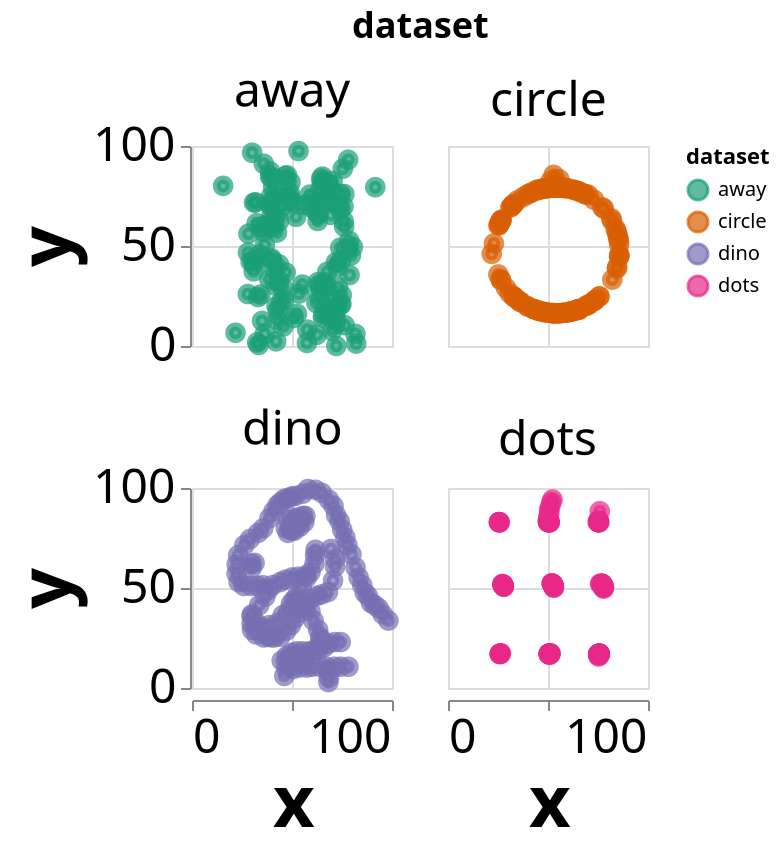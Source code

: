 {
  "config": {
    "view": {
      "width": 400,
      "height": 300
    },
    "mark": {
      "tooltip": null
    },
    "axis": {
      "labelFontSize": 24,
      "titleFontSize": 36
    },
    "header": {
      "labelFontSize": 24,
      "titleFontSize": 18
    }
  },
  "data": {
    "name": "data-1491a0a30c1c0eaca4dd1442aaa3a25f"
  },
  "facet": {
    "type": "nominal",
    "field": "dataset"
  },
  "spec": {
    "mark": "point",
    "encoding": {
      "color": {
        "type": "nominal",
        "field": "dataset",
        "scale": {
          "scheme": "dark2"
        }
      },
      "fill": {
        "type": "nominal",
        "field": "dataset",
        "scale": {
          "scheme": "dark2"
        }
      },
      "size": {
        "value": 40
      },
      "stroke": {
        "type": "nominal",
        "field": "dataset",
        "scale": {
          "scheme": "dark2"
        }
      },
      "strokeWidth": {
        "value": 4
      },
      "x": {
        "type": "quantitative",
        "field": "x"
      },
      "y": {
        "type": "quantitative",
        "field": "y"
      }
    },
    "height": 100,
    "width": 100
  },
  "columns": 2,
  "$schema": "https://vega.github.io/schema/vega-lite/v5.json",
  "datasets": {
    "data-1491a0a30c1c0eaca4dd1442aaa3a25f": [
      {
        "dataset": "dino",
        "x": 55.3846,
        "y": 97.1795
      },
      {
        "dataset": "dino",
        "x": 51.5385,
        "y": 96.0256
      },
      {
        "dataset": "dino",
        "x": 46.1538,
        "y": 94.4872
      },
      {
        "dataset": "dino",
        "x": 42.8205,
        "y": 91.4103
      },
      {
        "dataset": "dino",
        "x": 40.7692,
        "y": 88.3333
      },
      {
        "dataset": "dino",
        "x": 38.7179,
        "y": 84.8718
      },
      {
        "dataset": "dino",
        "x": 35.641,
        "y": 79.8718
      },
      {
        "dataset": "dino",
        "x": 33.0769,
        "y": 77.5641
      },
      {
        "dataset": "dino",
        "x": 28.9744,
        "y": 74.4872
      },
      {
        "dataset": "dino",
        "x": 26.1538,
        "y": 71.4103
      },
      {
        "dataset": "dino",
        "x": 23.0769,
        "y": 66.4103
      },
      {
        "dataset": "dino",
        "x": 22.3077,
        "y": 61.7949
      },
      {
        "dataset": "dino",
        "x": 22.3077,
        "y": 57.1795
      },
      {
        "dataset": "dino",
        "x": 23.3333,
        "y": 52.9487
      },
      {
        "dataset": "dino",
        "x": 25.8974,
        "y": 51.0256
      },
      {
        "dataset": "dino",
        "x": 29.4872,
        "y": 51.0256
      },
      {
        "dataset": "dino",
        "x": 32.8205,
        "y": 51.0256
      },
      {
        "dataset": "dino",
        "x": 35.3846,
        "y": 51.4103
      },
      {
        "dataset": "dino",
        "x": 40.2564,
        "y": 51.4103
      },
      {
        "dataset": "dino",
        "x": 44.1026,
        "y": 52.9487
      },
      {
        "dataset": "dino",
        "x": 46.6667,
        "y": 54.1026
      },
      {
        "dataset": "dino",
        "x": 50.0,
        "y": 55.2564
      },
      {
        "dataset": "dino",
        "x": 53.0769,
        "y": 55.641000000000005
      },
      {
        "dataset": "dino",
        "x": 56.6667,
        "y": 56.0256
      },
      {
        "dataset": "dino",
        "x": 59.2308,
        "y": 57.9487
      },
      {
        "dataset": "dino",
        "x": 61.2821,
        "y": 62.1795
      },
      {
        "dataset": "dino",
        "x": 61.5385,
        "y": 66.4103
      },
      {
        "dataset": "dino",
        "x": 61.7949,
        "y": 69.1026
      },
      {
        "dataset": "dino",
        "x": 57.4359,
        "y": 55.2564
      },
      {
        "dataset": "dino",
        "x": 54.8718,
        "y": 49.8718
      },
      {
        "dataset": "dino",
        "x": 52.5641,
        "y": 46.0256
      },
      {
        "dataset": "dino",
        "x": 48.2051,
        "y": 38.3333
      },
      {
        "dataset": "dino",
        "x": 49.4872,
        "y": 42.1795
      },
      {
        "dataset": "dino",
        "x": 51.0256,
        "y": 44.1026
      },
      {
        "dataset": "dino",
        "x": 45.3846,
        "y": 36.4103
      },
      {
        "dataset": "dino",
        "x": 42.8205,
        "y": 32.5641
      },
      {
        "dataset": "dino",
        "x": 38.7179,
        "y": 31.4103
      },
      {
        "dataset": "dino",
        "x": 35.1282,
        "y": 30.2564
      },
      {
        "dataset": "dino",
        "x": 32.5641,
        "y": 32.1795
      },
      {
        "dataset": "dino",
        "x": 30.0,
        "y": 36.7949
      },
      {
        "dataset": "dino",
        "x": 33.5897,
        "y": 41.4103
      },
      {
        "dataset": "dino",
        "x": 36.6667,
        "y": 45.641000000000005
      },
      {
        "dataset": "dino",
        "x": 38.2051,
        "y": 49.1026
      },
      {
        "dataset": "dino",
        "x": 29.7436,
        "y": 36.0256
      },
      {
        "dataset": "dino",
        "x": 29.7436,
        "y": 32.1795
      },
      {
        "dataset": "dino",
        "x": 30.0,
        "y": 29.1026
      },
      {
        "dataset": "dino",
        "x": 32.0513,
        "y": 26.7949
      },
      {
        "dataset": "dino",
        "x": 35.8974,
        "y": 25.2564
      },
      {
        "dataset": "dino",
        "x": 41.0256,
        "y": 25.2564
      },
      {
        "dataset": "dino",
        "x": 44.1026,
        "y": 25.641
      },
      {
        "dataset": "dino",
        "x": 47.1795,
        "y": 28.718000000000004
      },
      {
        "dataset": "dino",
        "x": 49.4872,
        "y": 31.4103
      },
      {
        "dataset": "dino",
        "x": 51.5385,
        "y": 34.8718
      },
      {
        "dataset": "dino",
        "x": 53.5897,
        "y": 37.5641
      },
      {
        "dataset": "dino",
        "x": 55.1282,
        "y": 40.641
      },
      {
        "dataset": "dino",
        "x": 56.6667,
        "y": 42.1795
      },
      {
        "dataset": "dino",
        "x": 59.2308,
        "y": 44.4872
      },
      {
        "dataset": "dino",
        "x": 62.3077,
        "y": 46.0256
      },
      {
        "dataset": "dino",
        "x": 64.8718,
        "y": 46.7949
      },
      {
        "dataset": "dino",
        "x": 67.9487,
        "y": 47.9487
      },
      {
        "dataset": "dino",
        "x": 70.5128,
        "y": 53.718
      },
      {
        "dataset": "dino",
        "x": 71.5385,
        "y": 60.641000000000005
      },
      {
        "dataset": "dino",
        "x": 71.5385,
        "y": 64.4872
      },
      {
        "dataset": "dino",
        "x": 69.4872,
        "y": 69.4872
      },
      {
        "dataset": "dino",
        "x": 46.9231,
        "y": 79.8718
      },
      {
        "dataset": "dino",
        "x": 48.2051,
        "y": 84.1026
      },
      {
        "dataset": "dino",
        "x": 50.0,
        "y": 85.2564
      },
      {
        "dataset": "dino",
        "x": 53.0769,
        "y": 85.2564
      },
      {
        "dataset": "dino",
        "x": 55.3846,
        "y": 86.0256
      },
      {
        "dataset": "dino",
        "x": 56.6667,
        "y": 86.0256
      },
      {
        "dataset": "dino",
        "x": 56.1538,
        "y": 82.9487
      },
      {
        "dataset": "dino",
        "x": 53.8462,
        "y": 80.641
      },
      {
        "dataset": "dino",
        "x": 51.2821,
        "y": 78.718
      },
      {
        "dataset": "dino",
        "x": 50.0,
        "y": 78.718
      },
      {
        "dataset": "dino",
        "x": 47.9487,
        "y": 77.5641
      },
      {
        "dataset": "dino",
        "x": 29.7436,
        "y": 59.8718
      },
      {
        "dataset": "dino",
        "x": 29.7436,
        "y": 62.1795
      },
      {
        "dataset": "dino",
        "x": 31.2821,
        "y": 62.5641
      },
      {
        "dataset": "dino",
        "x": 57.9487,
        "y": 99.4872
      },
      {
        "dataset": "dino",
        "x": 61.7949,
        "y": 99.1026
      },
      {
        "dataset": "dino",
        "x": 64.8718,
        "y": 97.5641
      },
      {
        "dataset": "dino",
        "x": 68.4615,
        "y": 94.1026
      },
      {
        "dataset": "dino",
        "x": 70.7692,
        "y": 91.0256
      },
      {
        "dataset": "dino",
        "x": 72.0513,
        "y": 86.4103
      },
      {
        "dataset": "dino",
        "x": 73.8462,
        "y": 83.3333
      },
      {
        "dataset": "dino",
        "x": 75.1282,
        "y": 79.1026
      },
      {
        "dataset": "dino",
        "x": 76.6667,
        "y": 75.2564
      },
      {
        "dataset": "dino",
        "x": 77.6923,
        "y": 71.4103
      },
      {
        "dataset": "dino",
        "x": 79.7436,
        "y": 66.7949
      },
      {
        "dataset": "dino",
        "x": 81.7949,
        "y": 60.2564
      },
      {
        "dataset": "dino",
        "x": 83.3333,
        "y": 55.2564
      },
      {
        "dataset": "dino",
        "x": 85.1282,
        "y": 51.4103
      },
      {
        "dataset": "dino",
        "x": 86.4103,
        "y": 47.5641
      },
      {
        "dataset": "dino",
        "x": 87.9487,
        "y": 46.0256
      },
      {
        "dataset": "dino",
        "x": 89.4872,
        "y": 42.5641
      },
      {
        "dataset": "dino",
        "x": 93.3333,
        "y": 39.8718
      },
      {
        "dataset": "dino",
        "x": 95.3846,
        "y": 36.7949
      },
      {
        "dataset": "dino",
        "x": 98.2051,
        "y": 33.718
      },
      {
        "dataset": "dino",
        "x": 56.6667,
        "y": 40.641
      },
      {
        "dataset": "dino",
        "x": 59.2308,
        "y": 38.3333
      },
      {
        "dataset": "dino",
        "x": 60.7692,
        "y": 33.718
      },
      {
        "dataset": "dino",
        "x": 63.0769,
        "y": 29.1026
      },
      {
        "dataset": "dino",
        "x": 64.1026,
        "y": 25.2564
      },
      {
        "dataset": "dino",
        "x": 64.359,
        "y": 24.1026
      },
      {
        "dataset": "dino",
        "x": 74.359,
        "y": 22.9487
      },
      {
        "dataset": "dino",
        "x": 71.2821,
        "y": 22.9487
      },
      {
        "dataset": "dino",
        "x": 67.9487,
        "y": 22.1795
      },
      {
        "dataset": "dino",
        "x": 65.8974,
        "y": 20.2564
      },
      {
        "dataset": "dino",
        "x": 63.0769,
        "y": 19.1026
      },
      {
        "dataset": "dino",
        "x": 61.2821,
        "y": 19.1026
      },
      {
        "dataset": "dino",
        "x": 58.7179,
        "y": 18.3333
      },
      {
        "dataset": "dino",
        "x": 55.1282,
        "y": 18.3333
      },
      {
        "dataset": "dino",
        "x": 52.3077,
        "y": 18.3333
      },
      {
        "dataset": "dino",
        "x": 49.7436,
        "y": 17.5641
      },
      {
        "dataset": "dino",
        "x": 47.4359,
        "y": 16.0256
      },
      {
        "dataset": "dino",
        "x": 44.8718,
        "y": 13.718
      },
      {
        "dataset": "dino",
        "x": 48.7179,
        "y": 14.8718
      },
      {
        "dataset": "dino",
        "x": 51.2821,
        "y": 14.8718
      },
      {
        "dataset": "dino",
        "x": 54.1026,
        "y": 14.8718
      },
      {
        "dataset": "dino",
        "x": 56.1538,
        "y": 14.1026
      },
      {
        "dataset": "dino",
        "x": 52.0513,
        "y": 12.5641
      },
      {
        "dataset": "dino",
        "x": 48.7179,
        "y": 11.0256
      },
      {
        "dataset": "dino",
        "x": 47.1795,
        "y": 9.8718
      },
      {
        "dataset": "dino",
        "x": 46.1538,
        "y": 6.0256
      },
      {
        "dataset": "dino",
        "x": 50.5128,
        "y": 9.4872
      },
      {
        "dataset": "dino",
        "x": 53.8462,
        "y": 10.2564
      },
      {
        "dataset": "dino",
        "x": 57.4359,
        "y": 10.2564
      },
      {
        "dataset": "dino",
        "x": 60.0,
        "y": 10.640999999999998
      },
      {
        "dataset": "dino",
        "x": 64.1026,
        "y": 10.640999999999998
      },
      {
        "dataset": "dino",
        "x": 66.9231,
        "y": 10.640999999999998
      },
      {
        "dataset": "dino",
        "x": 71.2821,
        "y": 10.640999999999998
      },
      {
        "dataset": "dino",
        "x": 74.359,
        "y": 10.640999999999998
      },
      {
        "dataset": "dino",
        "x": 78.2051,
        "y": 10.640999999999998
      },
      {
        "dataset": "dino",
        "x": 67.9487,
        "y": 8.718
      },
      {
        "dataset": "dino",
        "x": 68.4615,
        "y": 5.2564
      },
      {
        "dataset": "dino",
        "x": 68.2051,
        "y": 2.9487
      },
      {
        "dataset": "dino",
        "x": 37.6923,
        "y": 25.7692
      },
      {
        "dataset": "dino",
        "x": 39.4872,
        "y": 25.3846
      },
      {
        "dataset": "dino",
        "x": 91.2821,
        "y": 41.5385
      },
      {
        "dataset": "dino",
        "x": 50.0,
        "y": 95.7692
      },
      {
        "dataset": "dino",
        "x": 47.9487,
        "y": 95.0
      },
      {
        "dataset": "dino",
        "x": 44.1026,
        "y": 92.6923
      },
      {
        "dataset": "away",
        "x": 32.331110226599996,
        "y": 61.411101248
      },
      {
        "dataset": "away",
        "x": 53.4214628807,
        "y": 26.1868803879
      },
      {
        "dataset": "away",
        "x": 63.92020226,
        "y": 30.8321939163
      },
      {
        "dataset": "away",
        "x": 70.2895057187,
        "y": 82.5336485877
      },
      {
        "dataset": "away",
        "x": 34.1188302357,
        "y": 45.7345513203
      },
      {
        "dataset": "away",
        "x": 67.6707164012,
        "y": 37.110947969
      },
      {
        "dataset": "away",
        "x": 53.259129405500005,
        "y": 97.4757710964
      },
      {
        "dataset": "away",
        "x": 63.5149808671,
        "y": 25.1000785788
      },
      {
        "dataset": "away",
        "x": 67.9805388133,
        "y": 80.9571652197
      },
      {
        "dataset": "away",
        "x": 67.3724659005,
        "y": 29.720400203
      },
      {
        "dataset": "away",
        "x": 15.5607495229,
        "y": 80.0656402858
      },
      {
        "dataset": "away",
        "x": 71.7907676942,
        "y": 71.0654666627
      },
      {
        "dataset": "away",
        "x": 70.2425464362,
        "y": 24.1095975542
      },
      {
        "dataset": "away",
        "x": 64.93743554439999,
        "y": 81.5542049945
      },
      {
        "dataset": "away",
        "x": 62.2135245453,
        "y": 21.475838996900002
      },
      {
        "dataset": "away",
        "x": 67.26940047720001,
        "y": 18.7089683725
      },
      {
        "dataset": "away",
        "x": 40.5701970446,
        "y": 79.37296347520001
      },
      {
        "dataset": "away",
        "x": 74.7411813341,
        "y": 21.1016372041
      },
      {
        "dataset": "away",
        "x": 71.7683189223,
        "y": 20.011061842300002
      },
      {
        "dataset": "away",
        "x": 76.1669198143,
        "y": 75.9361704048
      },
      {
        "dataset": "away",
        "x": 65.6236574431,
        "y": 15.5828033531
      },
      {
        "dataset": "away",
        "x": 50.850633639399994,
        "y": 13.9876016304
      },
      {
        "dataset": "away",
        "x": 33.0240700249,
        "y": 24.4678303872
      },
      {
        "dataset": "away",
        "x": 39.7063261674,
        "y": 84.2752871038
      },
      {
        "dataset": "away",
        "x": 45.5964849542,
        "y": 9.76334884943
      },
      {
        "dataset": "away",
        "x": 42.9680469104,
        "y": 17.945458396099998
      },
      {
        "dataset": "away",
        "x": 52.4944067819,
        "y": 16.0511142003
      },
      {
        "dataset": "away",
        "x": 46.0822757831,
        "y": 23.1104578154
      },
      {
        "dataset": "away",
        "x": 74.2477082092,
        "y": 20.314187812
      },
      {
        "dataset": "away",
        "x": 64.5682641863,
        "y": 83.6396338956
      },
      {
        "dataset": "away",
        "x": 74.02169390579999,
        "y": 76.1282745076
      },
      {
        "dataset": "away",
        "x": 62.3911805626,
        "y": 5.623070760730001
      },
      {
        "dataset": "away",
        "x": 74.189036683,
        "y": 68.13358322229999
      },
      {
        "dataset": "away",
        "x": 28.2367819396,
        "y": 56.1395964513
      },
      {
        "dataset": "away",
        "x": 75.7719387944,
        "y": 69.8292300322
      },
      {
        "dataset": "away",
        "x": 75.8552294691,
        "y": 62.5170442862
      },
      {
        "dataset": "away",
        "x": 65.9708570175,
        "y": 72.7448559954
      },
      {
        "dataset": "away",
        "x": 21.7780404779,
        "y": 6.6166253072800005
      },
      {
        "dataset": "away",
        "x": 67.7597962473,
        "y": 72.4212015285
      },
      {
        "dataset": "away",
        "x": 78.6171953363,
        "y": 52.5752573142
      },
      {
        "dataset": "away",
        "x": 68.5077081898,
        "y": 15.4569189652
      },
      {
        "dataset": "away",
        "x": 74.88502115979999,
        "y": 25.416606323099998
      },
      {
        "dataset": "away",
        "x": 66.4549036599,
        "y": 19.836628654200002
      },
      {
        "dataset": "away",
        "x": 77.31780209850001,
        "y": 48.398346435200004
      },
      {
        "dataset": "away",
        "x": 58.9124603193,
        "y": 75.6677562173
      },
      {
        "dataset": "away",
        "x": 57.617447817,
        "y": 8.194800603189998
      },
      {
        "dataset": "away",
        "x": 76.0882257967,
        "y": 59.679930023500006
      },
      {
        "dataset": "away",
        "x": 57.4660505497,
        "y": 1.50441817488
      },
      {
        "dataset": "away",
        "x": 79.4283834934,
        "y": 45.2107942872
      },
      {
        "dataset": "away",
        "x": 76.3565221496,
        "y": 10.4182411281
      },
      {
        "dataset": "away",
        "x": 64.40507526319999,
        "y": 78.5841760758
      },
      {
        "dataset": "away",
        "x": 40.635041809099995,
        "y": 73.3947503698
      },
      {
        "dataset": "away",
        "x": 43.9498645857,
        "y": 75.9587156671
      },
      {
        "dataset": "away",
        "x": 30.996220579099997,
        "y": 71.694404938
      },
      {
        "dataset": "away",
        "x": 68.2307689907,
        "y": 80.87250166279999
      },
      {
        "dataset": "away",
        "x": 72.0463894612,
        "y": 12.9180067349
      },
      {
        "dataset": "away",
        "x": 46.5927679682,
        "y": 84.9723827774
      },
      {
        "dataset": "away",
        "x": 49.2572183396,
        "y": 81.8814032306
      },
      {
        "dataset": "away",
        "x": 42.7817612539,
        "y": 12.9911884302
      },
      {
        "dataset": "away",
        "x": 65.475952195,
        "y": 14.2745856444
      },
      {
        "dataset": "away",
        "x": 71.96508265439999,
        "y": 17.7102359443
      },
      {
        "dataset": "away",
        "x": 32.1464623358,
        "y": 43.4817094425
      },
      {
        "dataset": "away",
        "x": 31.8384976954,
        "y": 71.8121653901
      },
      {
        "dataset": "away",
        "x": 31.005258257199998,
        "y": 40.682503007
      },
      {
        "dataset": "away",
        "x": 80.47089431890001,
        "y": 49.502148346700004
      },
      {
        "dataset": "away",
        "x": 71.9641671122,
        "y": 41.8742826668
      },
      {
        "dataset": "away",
        "x": 78.0794214417,
        "y": 93.13331676520001
      },
      {
        "dataset": "away",
        "x": 41.6775957748,
        "y": 30.201264084600002
      },
      {
        "dataset": "away",
        "x": 65.953595185,
        "y": 31.147406083499998
      },
      {
        "dataset": "away",
        "x": 62.934459373100005,
        "y": 31.9163906992
      },
      {
        "dataset": "away",
        "x": 64.3737979844,
        "y": 28.8625834061
      },
      {
        "dataset": "away",
        "x": 72.5093283599,
        "y": 39.5401302526
      },
      {
        "dataset": "away",
        "x": 30.052289874099998,
        "y": 96.6175423534
      },
      {
        "dataset": "away",
        "x": 28.0033242354,
        "y": 46.6721919544
      },
      {
        "dataset": "away",
        "x": 75.4012268619,
        "y": 88.6390766207
      },
      {
        "dataset": "away",
        "x": 38.9800154218,
        "y": 87.32216069100001
      },
      {
        "dataset": "away",
        "x": 65.2199135479,
        "y": 84.6829549336
      },
      {
        "dataset": "away",
        "x": 73.0539899616,
        "y": 29.3808085571
      },
      {
        "dataset": "away",
        "x": 34.3983616372,
        "y": 59.5444469033
      },
      {
        "dataset": "away",
        "x": 43.4904501336,
        "y": 40.782542065
      },
      {
        "dataset": "away",
        "x": 55.138737967,
        "y": 30.7257603575
      },
      {
        "dataset": "away",
        "x": 43.6843934333,
        "y": 32.8230098696
      },
      {
        "dataset": "away",
        "x": 35.9036097344,
        "y": 91.11186308010001
      },
      {
        "dataset": "away",
        "x": 45.3780188805,
        "y": 29.1692166544
      },
      {
        "dataset": "away",
        "x": 39.7774828713,
        "y": 43.75581895
      },
      {
        "dataset": "away",
        "x": 38.6644611569,
        "y": 33.3172384774
      },
      {
        "dataset": "away",
        "x": 39.0440366877,
        "y": 84.6760108316
      },
      {
        "dataset": "away",
        "x": 91.6399614428,
        "y": 79.4066030605
      },
      {
        "dataset": "away",
        "x": 47.4881326771,
        "y": 85.3899333808
      },
      {
        "dataset": "away",
        "x": 44.590212576899994,
        "y": 22.0340116412
      },
      {
        "dataset": "away",
        "x": 39.089614547800004,
        "y": 70.4661940802
      },
      {
        "dataset": "away",
        "x": 42.2293783752,
        "y": 19.9140684075
      },
      {
        "dataset": "away",
        "x": 37.0003871448,
        "y": 60.264279248
      },
      {
        "dataset": "away",
        "x": 39.0520864793,
        "y": 70.6525028457
      },
      {
        "dataset": "away",
        "x": 37.4884147432,
        "y": 60.814404851099994
      },
      {
        "dataset": "away",
        "x": 69.3595594592,
        "y": 65.52135459590001
      },
      {
        "dataset": "away",
        "x": 43.542775926000004,
        "y": 62.4603112824
      },
      {
        "dataset": "away",
        "x": 39.8112302539,
        "y": 65.3348328092
      },
      {
        "dataset": "away",
        "x": 70.06892594039999,
        "y": 7.593465608989999
      },
      {
        "dataset": "away",
        "x": 70.04054358239999,
        "y": 77.14380660239999
      },
      {
        "dataset": "away",
        "x": 39.505789079,
        "y": 74.85162721729999
      },
      {
        "dataset": "away",
        "x": 62.5168908529,
        "y": 66.4847322418
      },
      {
        "dataset": "away",
        "x": 72.1399254065,
        "y": 0.015119325155200002
      },
      {
        "dataset": "away",
        "x": 45.2515760666,
        "y": 70.0034213192
      },
      {
        "dataset": "away",
        "x": 42.0633045627,
        "y": 2.33519661206
      },
      {
        "dataset": "away",
        "x": 36.3556951539,
        "y": 6.0058486497
      },
      {
        "dataset": "away",
        "x": 30.3918276596,
        "y": 42.75961287
      },
      {
        "dataset": "away",
        "x": 36.449003854299995,
        "y": 50.5462690659
      },
      {
        "dataset": "away",
        "x": 40.467576002,
        "y": 60.0275120878
      },
      {
        "dataset": "away",
        "x": 81.72461680020001,
        "y": 6.03754484635
      },
      {
        "dataset": "away",
        "x": 48.823197496400006,
        "y": 76.6353305783
      },
      {
        "dataset": "away",
        "x": 35.6205617651,
        "y": 57.286015578900006
      },
      {
        "dataset": "away",
        "x": 50.58396311479999,
        "y": 71.80661610140001
      },
      {
        "dataset": "away",
        "x": 61.8564651063,
        "y": 71.7927431642
      },
      {
        "dataset": "away",
        "x": 39.3237560262,
        "y": 59.3008196656
      },
      {
        "dataset": "away",
        "x": 42.1856791429,
        "y": 66.0348978235
      },
      {
        "dataset": "away",
        "x": 30.8469189898,
        "y": 37.3416401041
      },
      {
        "dataset": "away",
        "x": 29.346200428099998,
        "y": 42.1487418312
      },
      {
        "dataset": "away",
        "x": 82.1105579783,
        "y": 1.21055166293
      },
      {
        "dataset": "away",
        "x": 38.302005808800004,
        "y": 60.0177857932
      },
      {
        "dataset": "away",
        "x": 56.584153021800006,
        "y": 70.512514809
      },
      {
        "dataset": "away",
        "x": 33.339374286500004,
        "y": 0.5091067352
      },
      {
        "dataset": "away",
        "x": 78.7742390407,
        "y": 35.4841012146
      },
      {
        "dataset": "away",
        "x": 27.9226442446,
        "y": 25.986878184400002
      },
      {
        "dataset": "away",
        "x": 71.6978651182,
        "y": 10.868144511099999
      },
      {
        "dataset": "away",
        "x": 74.1383313856,
        "y": 49.1739189791
      },
      {
        "dataset": "away",
        "x": 32.579020066,
        "y": 1.80811559665
      },
      {
        "dataset": "away",
        "x": 59.83218542,
        "y": 69.1525081443
      },
      {
        "dataset": "away",
        "x": 35.030628545700004,
        "y": 12.5366493416
      },
      {
        "dataset": "away",
        "x": 74.3001198284,
        "y": 42.4770945921
      },
      {
        "dataset": "away",
        "x": 63.2501970628,
        "y": 65.95248619659999
      },
      {
        "dataset": "away",
        "x": 34.1730737648,
        "y": 25.693674309200002
      },
      {
        "dataset": "away",
        "x": 40.9138319319,
        "y": 38.559019550900004
      },
      {
        "dataset": "away",
        "x": 62.833293087399994,
        "y": 62.51089422689999
      },
      {
        "dataset": "away",
        "x": 42.476792380300004,
        "y": 56.7312899691
      },
      {
        "dataset": "away",
        "x": 52.0334562787,
        "y": 64.5666620298
      },
      {
        "dataset": "away",
        "x": 48.9070429644,
        "y": 74.2877488252
      },
      {
        "dataset": "away",
        "x": 59.8518383854,
        "y": 72.9583909677
      },
      {
        "dataset": "away",
        "x": 48.9604602016,
        "y": 72.6295257275
      },
      {
        "dataset": "away",
        "x": 46.8448551673,
        "y": 36.7917136918
      },
      {
        "dataset": "away",
        "x": 39.9630215796,
        "y": 42.9449148487
      },
      {
        "dataset": "away",
        "x": 66.704943997,
        "y": 32.0150954299
      },
      {
        "dataset": "dots",
        "x": 51.1479167122,
        "y": 90.86741233129999
      },
      {
        "dataset": "dots",
        "x": 50.5171258092,
        "y": 89.1023945866
      },
      {
        "dataset": "dots",
        "x": 50.2074801993,
        "y": 85.4600473951
      },
      {
        "dataset": "dots",
        "x": 50.0694819181,
        "y": 83.0576695262
      },
      {
        "dataset": "dots",
        "x": 50.562846338599996,
        "y": 82.9378217764
      },
      {
        "dataset": "dots",
        "x": 50.288527801,
        "y": 82.9752535659
      },
      {
        "dataset": "dots",
        "x": 25.5834750822,
        "y": 82.9148911324
      },
      {
        "dataset": "dots",
        "x": 25.4835833896,
        "y": 82.929084979
      },
      {
        "dataset": "dots",
        "x": 25.443525704899997,
        "y": 82.8742004973
      },
      {
        "dataset": "dots",
        "x": 25.565113423699998,
        "y": 82.9240977704
      },
      {
        "dataset": "dots",
        "x": 25.9288442731,
        "y": 82.8211841087
      },
      {
        "dataset": "dots",
        "x": 27.5514782612,
        "y": 51.487386530600006
      },
      {
        "dataset": "dots",
        "x": 27.530466369299997,
        "y": 51.4148465629
      },
      {
        "dataset": "dots",
        "x": 27.095570360500002,
        "y": 52.0767994399
      },
      {
        "dataset": "dots",
        "x": 27.4392496133,
        "y": 51.712079052700005
      },
      {
        "dataset": "dots",
        "x": 27.8782642594,
        "y": 50.70890793
      },
      {
        "dataset": "dots",
        "x": 27.3388689181,
        "y": 51.653046754399995
      },
      {
        "dataset": "dots",
        "x": 27.6784029741,
        "y": 51.1819891691
      },
      {
        "dataset": "dots",
        "x": 52.6356576791,
        "y": 51.4185522584
      },
      {
        "dataset": "dots",
        "x": 52.025214105500005,
        "y": 52.1230110467
      },
      {
        "dataset": "dots",
        "x": 52.8811647904,
        "y": 50.6215547554
      },
      {
        "dataset": "dots",
        "x": 52.9526073133,
        "y": 50.074739011800006
      },
      {
        "dataset": "dots",
        "x": 52.52055249359999,
        "y": 51.5024421035
      },
      {
        "dataset": "dots",
        "x": 52.3428220582,
        "y": 51.8619520908
      },
      {
        "dataset": "dots",
        "x": 51.9275902141,
        "y": 52.257790606499995
      },
      {
        "dataset": "dots",
        "x": 52.713774489399995,
        "y": 51.1979443188
      },
      {
        "dataset": "dots",
        "x": 50.4438027888,
        "y": 82.94182881729999
      },
      {
        "dataset": "dots",
        "x": 50.2166950326,
        "y": 83.7523429676
      },
      {
        "dataset": "dots",
        "x": 52.1841801076,
        "y": 51.975250671400005
      },
      {
        "dataset": "dots",
        "x": 52.792097345900004,
        "y": 51.073395650900004
      },
      {
        "dataset": "dots",
        "x": 52.5897198565,
        "y": 51.338090196
      },
      {
        "dataset": "dots",
        "x": 52.0288486671,
        "y": 52.1768375002
      },
      {
        "dataset": "dots",
        "x": 52.729246581000005,
        "y": 51.2017650475
      },
      {
        "dataset": "dots",
        "x": 52.8843132864,
        "y": 50.4414354501
      },
      {
        "dataset": "dots",
        "x": 52.5093008862,
        "y": 51.416205150799996
      },
      {
        "dataset": "dots",
        "x": 50.8626843321,
        "y": 17.145631091400002
      },
      {
        "dataset": "dots",
        "x": 50.8914922458,
        "y": 17.1413237277
      },
      {
        "dataset": "dots",
        "x": 25.855127597600003,
        "y": 17.0819086886
      },
      {
        "dataset": "dots",
        "x": 26.0256445518,
        "y": 16.9250135319
      },
      {
        "dataset": "dots",
        "x": 27.893172718699997,
        "y": 50.6619634101
      },
      {
        "dataset": "dots",
        "x": 27.639967935399998,
        "y": 51.3990974838
      },
      {
        "dataset": "dots",
        "x": 27.892658895,
        "y": 50.7952815163
      },
      {
        "dataset": "dots",
        "x": 52.797732939899994,
        "y": 50.6860370901
      },
      {
        "dataset": "dots",
        "x": 27.5806388053,
        "y": 51.5247612607
      },
      {
        "dataset": "dots",
        "x": 26.491398534899997,
        "y": 17.4053909738
      },
      {
        "dataset": "dots",
        "x": 25.9853178159,
        "y": 17.203722132
      },
      {
        "dataset": "dots",
        "x": 26.2014192753,
        "y": 17.0938239128
      },
      {
        "dataset": "dots",
        "x": 25.8575694746,
        "y": 17.113842659
      },
      {
        "dataset": "dots",
        "x": 50.7046843629,
        "y": 17.0237445436
      },
      {
        "dataset": "dots",
        "x": 50.8119753465,
        "y": 17.1149252621
      },
      {
        "dataset": "dots",
        "x": 50.564845557700004,
        "y": 17.0777773216
      },
      {
        "dataset": "dots",
        "x": 50.939303912700005,
        "y": 16.981021883
      },
      {
        "dataset": "dots",
        "x": 50.4588548392,
        "y": 17.0385789686
      },
      {
        "dataset": "dots",
        "x": 52.9013640729,
        "y": 50.6905627231
      },
      {
        "dataset": "dots",
        "x": 52.6849534438,
        "y": 51.2944692191
      },
      {
        "dataset": "dots",
        "x": 52.500088943,
        "y": 51.594356165
      },
      {
        "dataset": "dots",
        "x": 51.8356372562,
        "y": 52.3357655339
      },
      {
        "dataset": "dots",
        "x": 76.9954121013,
        "y": 52.0455286534
      },
      {
        "dataset": "dots",
        "x": 77.310600475,
        "y": 51.7467300374
      },
      {
        "dataset": "dots",
        "x": 77.9260443352,
        "y": 50.318660423699995
      },
      {
        "dataset": "dots",
        "x": 77.2543883433,
        "y": 51.4618248152
      },
      {
        "dataset": "dots",
        "x": 76.2431578028,
        "y": 52.123689850299996
      },
      {
        "dataset": "dots",
        "x": 77.0844843669,
        "y": 51.967136700299996
      },
      {
        "dataset": "dots",
        "x": 75.2280531954,
        "y": 82.98566202010001
      },
      {
        "dataset": "dots",
        "x": 50.658354771400006,
        "y": 83.1144793358
      },
      {
        "dataset": "dots",
        "x": 50.203365811400005,
        "y": 82.9826568621
      },
      {
        "dataset": "dots",
        "x": 50.9295476993,
        "y": 82.8460411252
      },
      {
        "dataset": "dots",
        "x": 50.178671846499995,
        "y": 83.1846223323
      },
      {
        "dataset": "dots",
        "x": 50.422698058,
        "y": 82.9099014671
      },
      {
        "dataset": "dots",
        "x": 50.4642248341,
        "y": 82.93532841310001
      },
      {
        "dataset": "dots",
        "x": 50.4492703306,
        "y": 83.9699203811
      },
      {
        "dataset": "dots",
        "x": 49.928380275200006,
        "y": 82.9936654888
      },
      {
        "dataset": "dots",
        "x": 50.4880136436,
        "y": 83.0995191232
      },
      {
        "dataset": "dots",
        "x": 49.964905379300006,
        "y": 83.7083177013
      },
      {
        "dataset": "dots",
        "x": 50.752108255900005,
        "y": 82.9019500961
      },
      {
        "dataset": "dots",
        "x": 27.4224292143,
        "y": 51.4388762325
      },
      {
        "dataset": "dots",
        "x": 27.6740833991,
        "y": 51.3041121452
      },
      {
        "dataset": "dots",
        "x": 27.537395315100003,
        "y": 51.593654076199996
      },
      {
        "dataset": "dots",
        "x": 52.263347376400006,
        "y": 94.2493278274
      },
      {
        "dataset": "dots",
        "x": 51.7372816586,
        "y": 92.9791175339
      },
      {
        "dataset": "dots",
        "x": 75.8709636929,
        "y": 88.38644173770001
      },
      {
        "dataset": "dots",
        "x": 75.24432620520001,
        "y": 83.9034973788
      },
      {
        "dataset": "dots",
        "x": 75.1982952889,
        "y": 83.4623033365
      },
      {
        "dataset": "dots",
        "x": 75.7010415321,
        "y": 82.9194588559
      },
      {
        "dataset": "dots",
        "x": 75.4793396586,
        "y": 82.8840513891
      },
      {
        "dataset": "dots",
        "x": 75.1945668739,
        "y": 82.9321157846
      },
      {
        "dataset": "dots",
        "x": 74.8202539551,
        "y": 82.9623887856
      },
      {
        "dataset": "dots",
        "x": 75.1643404933,
        "y": 83.0349971693
      },
      {
        "dataset": "dots",
        "x": 75.2633555474,
        "y": 82.9452793018
      },
      {
        "dataset": "dots",
        "x": 77.75641893310001,
        "y": 51.1517703255
      },
      {
        "dataset": "dots",
        "x": 77.9544350549,
        "y": 50.4755789715
      },
      {
        "dataset": "dots",
        "x": 77.08333777189999,
        "y": 52.1577992662
      },
      {
        "dataset": "dots",
        "x": 76.0635502513,
        "y": 52.1046520613
      },
      {
        "dataset": "dots",
        "x": 77.6820163247,
        "y": 51.1656378096
      },
      {
        "dataset": "dots",
        "x": 76.8780819814,
        "y": 51.8675622958
      },
      {
        "dataset": "dots",
        "x": 76.9485027211,
        "y": 51.9075165439
      },
      {
        "dataset": "dots",
        "x": 77.86405471239999,
        "y": 49.6625455341
      },
      {
        "dataset": "dots",
        "x": 75.7714500936,
        "y": 17.1112512057
      },
      {
        "dataset": "dots",
        "x": 52.3315691301,
        "y": 51.8788603463
      },
      {
        "dataset": "dots",
        "x": 52.5928183721,
        "y": 51.3915915185
      },
      {
        "dataset": "dots",
        "x": 50.4770477213,
        "y": 17.0482894119
      },
      {
        "dataset": "dots",
        "x": 75.2964750909,
        "y": 17.0156531888
      },
      {
        "dataset": "dots",
        "x": 75.573954129,
        "y": 17.062192141500002
      },
      {
        "dataset": "dots",
        "x": 75.4005271583,
        "y": 17.0411068868
      },
      {
        "dataset": "dots",
        "x": 75.8709908356,
        "y": 17.1348939075
      },
      {
        "dataset": "dots",
        "x": 75.6058847579,
        "y": 17.0677230553
      },
      {
        "dataset": "dots",
        "x": 75.8955770466,
        "y": 17.1699497051
      },
      {
        "dataset": "dots",
        "x": 75.7465632023,
        "y": 17.105716511500002
      },
      {
        "dataset": "dots",
        "x": 75.14234148109999,
        "y": 16.7549238932
      },
      {
        "dataset": "dots",
        "x": 50.661779556300004,
        "y": 17.0781405153
      },
      {
        "dataset": "dots",
        "x": 50.6998506392,
        "y": 17.085184383599998
      },
      {
        "dataset": "dots",
        "x": 50.918940865399996,
        "y": 17.1476047571
      },
      {
        "dataset": "dots",
        "x": 50.7252585405,
        "y": 16.9074698083
      },
      {
        "dataset": "dots",
        "x": 51.263871227399996,
        "y": 17.1623497098
      },
      {
        "dataset": "dots",
        "x": 51.2509196468,
        "y": 17.2404558616
      },
      {
        "dataset": "dots",
        "x": 50.78515720520001,
        "y": 17.1801964842
      },
      {
        "dataset": "dots",
        "x": 50.5013965822,
        "y": 17.105770718800002
      },
      {
        "dataset": "dots",
        "x": 50.7336745372,
        "y": 16.992963414400002
      },
      {
        "dataset": "dots",
        "x": 50.711378539799995,
        "y": 17.0883158538
      },
      {
        "dataset": "dots",
        "x": 50.8127448984,
        "y": 16.5727180506
      },
      {
        "dataset": "dots",
        "x": 51.014232955,
        "y": 17.2210955293
      },
      {
        "dataset": "dots",
        "x": 50.353521405200006,
        "y": 17.0647430794
      },
      {
        "dataset": "dots",
        "x": 50.435529572200004,
        "y": 17.0651685025
      },
      {
        "dataset": "dots",
        "x": 50.6309819633,
        "y": 17.0765223454
      },
      {
        "dataset": "dots",
        "x": 51.0668072036,
        "y": 17.2088597095
      },
      {
        "dataset": "dots",
        "x": 50.792354726300005,
        "y": 17.204214338699998
      },
      {
        "dataset": "dots",
        "x": 50.551278056099996,
        "y": 17.0846551833
      },
      {
        "dataset": "dots",
        "x": 50.559758056199996,
        "y": 17.093883774400002
      },
      {
        "dataset": "dots",
        "x": 75.32597854710001,
        "y": 15.7718919896
      },
      {
        "dataset": "dots",
        "x": 75.04472578,
        "y": 17.0042622562
      },
      {
        "dataset": "dots",
        "x": 75.2870877232,
        "y": 16.1749349097
      },
      {
        "dataset": "dots",
        "x": 75.2399699777,
        "y": 17.0318474866
      },
      {
        "dataset": "dots",
        "x": 75.1524592023,
        "y": 17.0049424015
      },
      {
        "dataset": "dots",
        "x": 75.9618400861,
        "y": 16.6948422289
      },
      {
        "dataset": "dots",
        "x": 75.4480625064,
        "y": 17.0451494125
      },
      {
        "dataset": "dots",
        "x": 75.7593838168,
        "y": 16.942929654500002
      },
      {
        "dataset": "dots",
        "x": 50.378262298,
        "y": 16.946279811300002
      },
      {
        "dataset": "dots",
        "x": 50.533635009399994,
        "y": 17.019581369100003
      },
      {
        "dataset": "dots",
        "x": 77.50090731649999,
        "y": 50.1669859475
      },
      {
        "dataset": "dots",
        "x": 50.6911241884,
        "y": 87.51396042409999
      },
      {
        "dataset": "dots",
        "x": 49.990394951099994,
        "y": 83.997356924
      },
      {
        "dataset": "dots",
        "x": 50.1271820272,
        "y": 82.990749996
      },
      {
        "dataset": "circle",
        "x": 55.993030151300005,
        "y": 79.27726369770001
      },
      {
        "dataset": "circle",
        "x": 50.0322537946,
        "y": 79.013071199
      },
      {
        "dataset": "circle",
        "x": 51.288458659300005,
        "y": 82.4359398425
      },
      {
        "dataset": "circle",
        "x": 51.170536887299995,
        "y": 79.1652941091
      },
      {
        "dataset": "circle",
        "x": 44.377914528699996,
        "y": 78.1646280036
      },
      {
        "dataset": "circle",
        "x": 45.0102700721,
        "y": 77.8808631153
      },
      {
        "dataset": "circle",
        "x": 48.559816719,
        "y": 78.7883706035
      },
      {
        "dataset": "circle",
        "x": 42.1422682922,
        "y": 76.88063455439999
      },
      {
        "dataset": "circle",
        "x": 41.0269715735,
        "y": 76.4095884613
      },
      {
        "dataset": "circle",
        "x": 34.5753090115,
        "y": 72.7248411845
      },
      {
        "dataset": "circle",
        "x": 31.1686007236,
        "y": 69.24542131930001
      },
      {
        "dataset": "circle",
        "x": 32.6442540714,
        "y": 70.7325550334
      },
      {
        "dataset": "circle",
        "x": 26.666645653899998,
        "y": 62.98097120520001
      },
      {
        "dataset": "circle",
        "x": 26.459262327399998,
        "y": 62.6346733709
      },
      {
        "dataset": "circle",
        "x": 25.538007646500002,
        "y": 60.6302361093
      },
      {
        "dataset": "circle",
        "x": 26.3207111933,
        "y": 62.396281118599994
      },
      {
        "dataset": "circle",
        "x": 26.1633874648,
        "y": 62.02681489850001
      },
      {
        "dataset": "circle",
        "x": 25.2137904611,
        "y": 60.273398601800004
      },
      {
        "dataset": "circle",
        "x": 26.8595295604,
        "y": 63.14183467270001
      },
      {
        "dataset": "circle",
        "x": 31.7606691716,
        "y": 69.7976553936
      },
      {
        "dataset": "circle",
        "x": 39.793290574400004,
        "y": 75.8079642168
      },
      {
        "dataset": "circle",
        "x": 45.6174391854,
        "y": 78.11997022770001
      },
      {
        "dataset": "circle",
        "x": 53.7714606827,
        "y": 79.3029316435
      },
      {
        "dataset": "circle",
        "x": 56.4514336733,
        "y": 79.2471070208
      },
      {
        "dataset": "circle",
        "x": 66.0937201989,
        "y": 77.01781826060001
      },
      {
        "dataset": "circle",
        "x": 56.9258394194,
        "y": 79.20631862260001
      },
      {
        "dataset": "circle",
        "x": 58.9882538467,
        "y": 78.9172589554
      },
      {
        "dataset": "circle",
        "x": 57.902266053299996,
        "y": 79.0808678187
      },
      {
        "dataset": "circle",
        "x": 64.81286695680001,
        "y": 77.4869389235
      },
      {
        "dataset": "circle",
        "x": 60.3497935166,
        "y": 78.7294458673
      },
      {
        "dataset": "circle",
        "x": 48.890555756000005,
        "y": 16.8065435154
      },
      {
        "dataset": "circle",
        "x": 47.549506348,
        "y": 17.0714045245
      },
      {
        "dataset": "circle",
        "x": 30.889430825700003,
        "y": 26.3290372348
      },
      {
        "dataset": "circle",
        "x": 28.972835724,
        "y": 29.0504689185
      },
      {
        "dataset": "circle",
        "x": 35.1613607523,
        "y": 22.7868496473
      },
      {
        "dataset": "circle",
        "x": 45.870369168500005,
        "y": 17.4893933655
      },
      {
        "dataset": "circle",
        "x": 32.8314206076,
        "y": 24.797538145900003
      },
      {
        "dataset": "circle",
        "x": 39.4855747899,
        "y": 20.0330500489
      },
      {
        "dataset": "circle",
        "x": 33.446182931399996,
        "y": 24.1906434075
      },
      {
        "dataset": "circle",
        "x": 21.863581275599998,
        "y": 46.0525933457
      },
      {
        "dataset": "circle",
        "x": 25.1658708449,
        "y": 35.7666139539
      },
      {
        "dataset": "circle",
        "x": 22.9594789762,
        "y": 51.2877067934
      },
      {
        "dataset": "circle",
        "x": 25.586055241500002,
        "y": 60.846583358500006
      },
      {
        "dataset": "circle",
        "x": 26.314310067199997,
        "y": 33.297168103800004
      },
      {
        "dataset": "circle",
        "x": 33.037301251,
        "y": 24.5644624921
      },
      {
        "dataset": "circle",
        "x": 36.4688894772,
        "y": 21.8761144725
      },
      {
        "dataset": "circle",
        "x": 26.5135531009,
        "y": 32.918749817800006
      },
      {
        "dataset": "circle",
        "x": 36.0270912125,
        "y": 22.1954385395
      },
      {
        "dataset": "circle",
        "x": 42.681040412899996,
        "y": 18.5425361977
      },
      {
        "dataset": "circle",
        "x": 45.04107712729999,
        "y": 17.7345177303
      },
      {
        "dataset": "circle",
        "x": 47.352416455699995,
        "y": 17.134745426400002
      },
      {
        "dataset": "circle",
        "x": 53.8461940322,
        "y": 16.3873180961
      },
      {
        "dataset": "circle",
        "x": 55.129639383500006,
        "y": 16.353246871099998
      },
      {
        "dataset": "circle",
        "x": 52.188119961700004,
        "y": 16.4182174652
      },
      {
        "dataset": "circle",
        "x": 58.672663084499995,
        "y": 16.6633724322
      },
      {
        "dataset": "circle",
        "x": 82.1443116037,
        "y": 33.1952218669
      },
      {
        "dataset": "circle",
        "x": 75.6865711383,
        "y": 24.7415103908
      },
      {
        "dataset": "circle",
        "x": 85.344964503,
        "y": 52.886419866000004
      },
      {
        "dataset": "circle",
        "x": 83.8446535127,
        "y": 58.616060230500004
      },
      {
        "dataset": "circle",
        "x": 85.66476066,
        "y": 45.5427527692
      },
      {
        "dataset": "circle",
        "x": 77.931004934,
        "y": 68.6900618808
      },
      {
        "dataset": "circle",
        "x": 73.0318330209,
        "y": 73.12057473
      },
      {
        "dataset": "circle",
        "x": 70.1028044999,
        "y": 75.6832068542
      },
      {
        "dataset": "circle",
        "x": 57.1446946889,
        "y": 79.1941025922
      },
      {
        "dataset": "circle",
        "x": 46.9624619942,
        "y": 78.6665589963
      },
      {
        "dataset": "circle",
        "x": 50.5649338128,
        "y": 79.0772985529
      },
      {
        "dataset": "circle",
        "x": 53.7196765696,
        "y": 79.306936167
      },
      {
        "dataset": "circle",
        "x": 54.2002323226,
        "y": 79.3250023354
      },
      {
        "dataset": "circle",
        "x": 47.875198343,
        "y": 78.6758534295
      },
      {
        "dataset": "circle",
        "x": 51.473458514899995,
        "y": 79.1598669963
      },
      {
        "dataset": "circle",
        "x": 52.7512222162,
        "y": 79.2936599344
      },
      {
        "dataset": "circle",
        "x": 48.5622230047,
        "y": 78.7823835275
      },
      {
        "dataset": "circle",
        "x": 53.0812416908,
        "y": 79.2972507654
      },
      {
        "dataset": "circle",
        "x": 56.475383373999996,
        "y": 79.1678400979
      },
      {
        "dataset": "circle",
        "x": 49.570911405,
        "y": 79.0381238831
      },
      {
        "dataset": "circle",
        "x": 37.6277032991,
        "y": 74.5575043418
      },
      {
        "dataset": "circle",
        "x": 32.2637000863,
        "y": 70.3166389012
      },
      {
        "dataset": "circle",
        "x": 32.542380336,
        "y": 70.7024172063
      },
      {
        "dataset": "circle",
        "x": 52.825017192299995,
        "y": 85.5781338795
      },
      {
        "dataset": "circle",
        "x": 58.528289540699994,
        "y": 78.9787042541
      },
      {
        "dataset": "circle",
        "x": 56.265834263,
        "y": 79.2529394854
      },
      {
        "dataset": "circle",
        "x": 57.075892419300004,
        "y": 79.1939225382
      },
      {
        "dataset": "circle",
        "x": 54.2564023808,
        "y": 79.3138648504
      },
      {
        "dataset": "circle",
        "x": 62.6856712475,
        "y": 78.1747432719
      },
      {
        "dataset": "circle",
        "x": 68.0856058616,
        "y": 76.1123175001
      },
      {
        "dataset": "circle",
        "x": 65.1181219632,
        "y": 77.3991884543
      },
      {
        "dataset": "circle",
        "x": 68.7456312971,
        "y": 75.7900554548
      },
      {
        "dataset": "circle",
        "x": 63.0902251412,
        "y": 78.041409495
      },
      {
        "dataset": "circle",
        "x": 77.2045893204,
        "y": 69.3121497658
      },
      {
        "dataset": "circle",
        "x": 82.0339084758,
        "y": 62.6818697859
      },
      {
        "dataset": "circle",
        "x": 81.5779459183,
        "y": 63.8949255005
      },
      {
        "dataset": "circle",
        "x": 85.1801432805,
        "y": 53.78167666069999
      },
      {
        "dataset": "circle",
        "x": 84.28682499359999,
        "y": 57.2561680896
      },
      {
        "dataset": "circle",
        "x": 85.62248671260001,
        "y": 45.0241658646
      },
      {
        "dataset": "circle",
        "x": 85.6044990156,
        "y": 50.762337905500004
      },
      {
        "dataset": "circle",
        "x": 84.4247858276,
        "y": 38.761410164000004
      },
      {
        "dataset": "circle",
        "x": 85.570985078,
        "y": 44.560096439700004
      },
      {
        "dataset": "circle",
        "x": 84.62672420060001,
        "y": 39.4870775084
      },
      {
        "dataset": "circle",
        "x": 73.39615492520001,
        "y": 22.816247942600004
      },
      {
        "dataset": "circle",
        "x": 73.5074477338,
        "y": 22.8569887644
      },
      {
        "dataset": "circle",
        "x": 63.356488113500006,
        "y": 17.7240688424
      },
      {
        "dataset": "circle",
        "x": 72.9590468722,
        "y": 22.5114998325
      },
      {
        "dataset": "circle",
        "x": 64.0208416469,
        "y": 17.8835812521
      },
      {
        "dataset": "circle",
        "x": 61.124463241,
        "y": 17.1163533592
      },
      {
        "dataset": "circle",
        "x": 75.6742073297,
        "y": 24.782500965700002
      },
      {
        "dataset": "circle",
        "x": 69.51358315739999,
        "y": 20.2793578927
      },
      {
        "dataset": "circle",
        "x": 58.572135466899994,
        "y": 16.642703808
      },
      {
        "dataset": "circle",
        "x": 70.98194098649999,
        "y": 21.145888103900003
      },
      {
        "dataset": "circle",
        "x": 65.2230303973,
        "y": 18.3971951223
      },
      {
        "dataset": "circle",
        "x": 65.3150439093,
        "y": 18.3337482986
      },
      {
        "dataset": "circle",
        "x": 64.0102406778,
        "y": 17.9244781912
      },
      {
        "dataset": "circle",
        "x": 57.140935929399994,
        "y": 16.598610543699998
      },
      {
        "dataset": "circle",
        "x": 56.365153255200006,
        "y": 16.3265463742
      },
      {
        "dataset": "circle",
        "x": 43.046183241,
        "y": 18.4025593948
      },
      {
        "dataset": "circle",
        "x": 52.081755558199994,
        "y": 16.4538745312
      },
      {
        "dataset": "circle",
        "x": 42.8790365154,
        "y": 18.4894110252
      },
      {
        "dataset": "circle",
        "x": 51.5669948027,
        "y": 16.4857136372
      },
      {
        "dataset": "circle",
        "x": 58.8391251216,
        "y": 16.6376352154
      },
      {
        "dataset": "circle",
        "x": 60.7557891374,
        "y": 17.0332315064
      },
      {
        "dataset": "circle",
        "x": 54.761156118100004,
        "y": 16.3661890954
      },
      {
        "dataset": "circle",
        "x": 53.5699050003,
        "y": 16.339712550599998
      },
      {
        "dataset": "circle",
        "x": 48.914618241599996,
        "y": 16.7986370826
      },
      {
        "dataset": "circle",
        "x": 52.646137306899995,
        "y": 16.3848363836
      },
      {
        "dataset": "circle",
        "x": 49.8384929905,
        "y": 16.6763302777
      },
      {
        "dataset": "circle",
        "x": 52.6840664009,
        "y": 16.4079627826
      },
      {
        "dataset": "circle",
        "x": 65.8072190346,
        "y": 18.1407649473
      },
      {
        "dataset": "circle",
        "x": 60.6739209233,
        "y": 17.0518023644
      },
      {
        "dataset": "circle",
        "x": 63.394712866000006,
        "y": 17.7005351354
      },
      {
        "dataset": "circle",
        "x": 64.8020094467,
        "y": 18.2168786335
      },
      {
        "dataset": "circle",
        "x": 65.0259398087,
        "y": 18.2878245002
      },
      {
        "dataset": "circle",
        "x": 65.7555515404,
        "y": 18.5162158303
      },
      {
        "dataset": "circle",
        "x": 69.9677341245,
        "y": 20.5389887758
      },
      {
        "dataset": "circle",
        "x": 68.8927840241,
        "y": 20.0324488429
      },
      {
        "dataset": "circle",
        "x": 61.8265465579,
        "y": 17.2696554452
      },
      {
        "dataset": "circle",
        "x": 60.7879700808,
        "y": 17.046204858299998
      },
      {
        "dataset": "circle",
        "x": 61.9156096372,
        "y": 17.282191222799998
      },
      {
        "dataset": "circle",
        "x": 45.028997533100004,
        "y": 17.7244473049
      },
      {
        "dataset": "circle",
        "x": 39.921362808400005,
        "y": 19.7018495281
      },
      {
        "dataset": "circle",
        "x": 84.79427787510001,
        "y": 55.568650373500006
      },
      {
        "dataset": "circle",
        "x": 55.662958744899996,
        "y": 83.35647962430001
      },
      {
        "dataset": "circle",
        "x": 50.4922475132,
        "y": 78.997532065
      },
      {
        "dataset": "circle",
        "x": 51.4671011416,
        "y": 79.2018445773
      }
    ]
  }
}